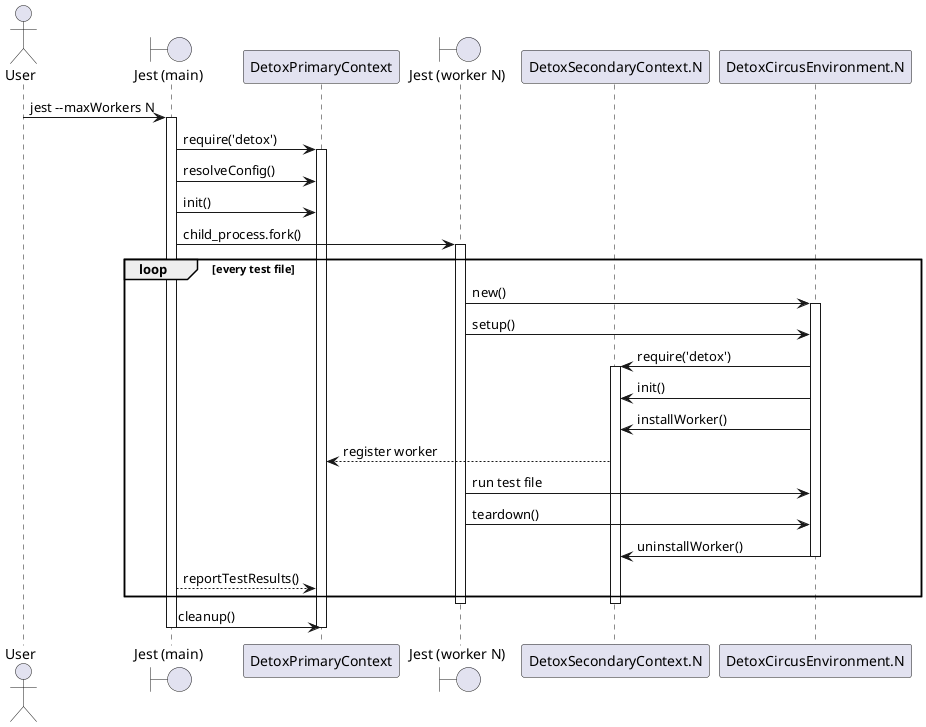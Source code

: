 @startuml

actor User
boundary "Jest (main)" as Jest0
participant "DetoxPrimaryContext" as Pri
boundary "Jest (worker N)" as JestN
participant "DetoxSecondaryContext.N" as Sec
participant "DetoxCircusEnvironment.N" as Env

User -> Jest0: jest --maxWorkers N
activate Jest0
Jest0 -> Pri: require('detox')
activate Pri
Jest0 -> Pri: resolveConfig()
Jest0 -> Pri: init()
Jest0 -> JestN: child_process.fork()
activate JestN
loop every test file
  JestN -> Env: new()
  activate Env
  JestN -> Env: setup()
  Env -> Sec: require('detox')
  activate Sec
  Env -> Sec: init()
  Env -> Sec: installWorker()
  Sec --> Pri: register worker
  JestN -> Env: run test file
  JestN -> Env: teardown()
  Env -> Sec: uninstallWorker()
  deactivate Env
  Jest0 --> Pri: reportTestResults()
end loop
deactivate Sec
deactivate JestN
Jest0 -> Pri: cleanup()
deactivate Pri
deactivate Jest0

@enduml
